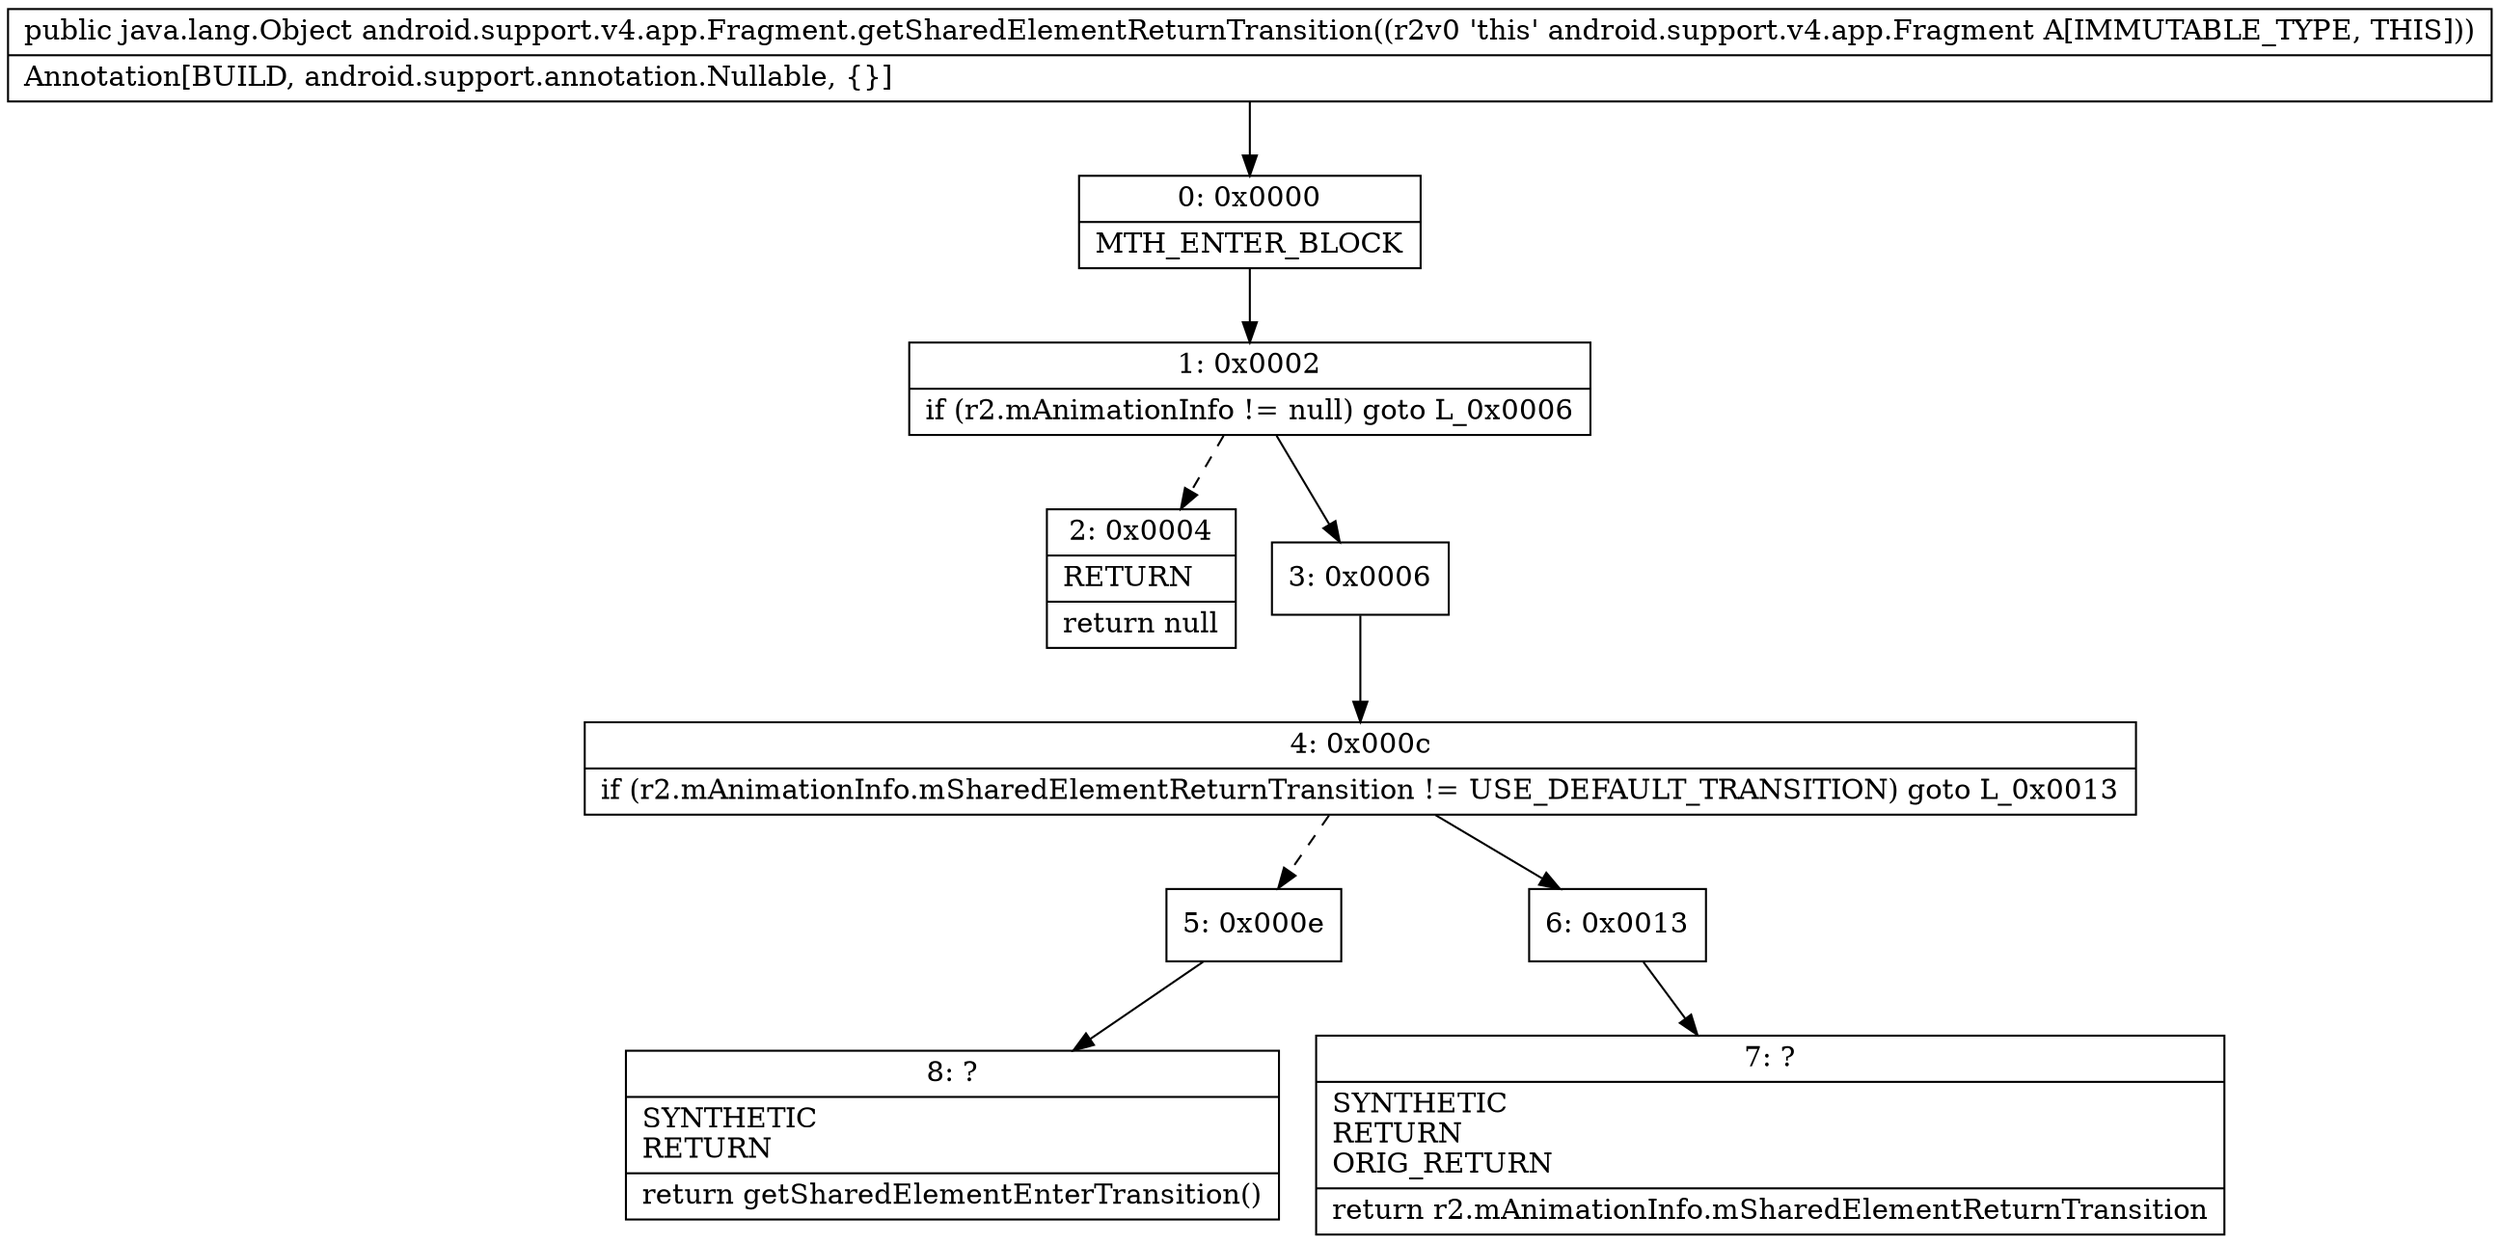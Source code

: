 digraph "CFG forandroid.support.v4.app.Fragment.getSharedElementReturnTransition()Ljava\/lang\/Object;" {
Node_0 [shape=record,label="{0\:\ 0x0000|MTH_ENTER_BLOCK\l}"];
Node_1 [shape=record,label="{1\:\ 0x0002|if (r2.mAnimationInfo != null) goto L_0x0006\l}"];
Node_2 [shape=record,label="{2\:\ 0x0004|RETURN\l|return null\l}"];
Node_3 [shape=record,label="{3\:\ 0x0006}"];
Node_4 [shape=record,label="{4\:\ 0x000c|if (r2.mAnimationInfo.mSharedElementReturnTransition != USE_DEFAULT_TRANSITION) goto L_0x0013\l}"];
Node_5 [shape=record,label="{5\:\ 0x000e}"];
Node_6 [shape=record,label="{6\:\ 0x0013}"];
Node_7 [shape=record,label="{7\:\ ?|SYNTHETIC\lRETURN\lORIG_RETURN\l|return r2.mAnimationInfo.mSharedElementReturnTransition\l}"];
Node_8 [shape=record,label="{8\:\ ?|SYNTHETIC\lRETURN\l|return getSharedElementEnterTransition()\l}"];
MethodNode[shape=record,label="{public java.lang.Object android.support.v4.app.Fragment.getSharedElementReturnTransition((r2v0 'this' android.support.v4.app.Fragment A[IMMUTABLE_TYPE, THIS]))  | Annotation[BUILD, android.support.annotation.Nullable, \{\}]\l}"];
MethodNode -> Node_0;
Node_0 -> Node_1;
Node_1 -> Node_2[style=dashed];
Node_1 -> Node_3;
Node_3 -> Node_4;
Node_4 -> Node_5[style=dashed];
Node_4 -> Node_6;
Node_5 -> Node_8;
Node_6 -> Node_7;
}

